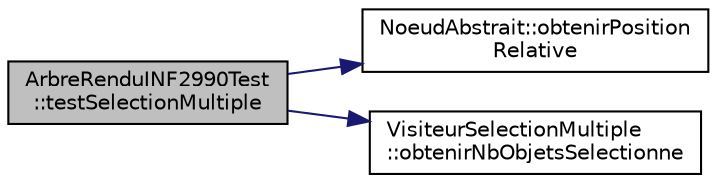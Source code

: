 digraph "ArbreRenduINF2990Test::testSelectionMultiple"
{
  edge [fontname="Helvetica",fontsize="10",labelfontname="Helvetica",labelfontsize="10"];
  node [fontname="Helvetica",fontsize="10",shape=record];
  rankdir="LR";
  Node1 [label="ArbreRenduINF2990Test\l::testSelectionMultiple",height=0.2,width=0.4,color="black", fillcolor="grey75", style="filled", fontcolor="black"];
  Node1 -> Node2 [color="midnightblue",fontsize="10",style="solid",fontname="Helvetica"];
  Node2 [label="NoeudAbstrait::obtenirPosition\lRelative",height=0.2,width=0.4,color="black", fillcolor="white", style="filled",URL="$da/df4/class_noeud_abstrait.html#a62d73f67c3b33e2cb106630bd1736a58",tooltip="Obtient la position relative du noeud. "];
  Node1 -> Node3 [color="midnightblue",fontsize="10",style="solid",fontname="Helvetica"];
  Node3 [label="VisiteurSelectionMultiple\l::obtenirNbObjetsSelectionne",height=0.2,width=0.4,color="black", fillcolor="white", style="filled",URL="$de/da1/class_visiteur_selection_multiple.html#a410ea0511b23623efaf28eb1e9bdd0f5"];
}
